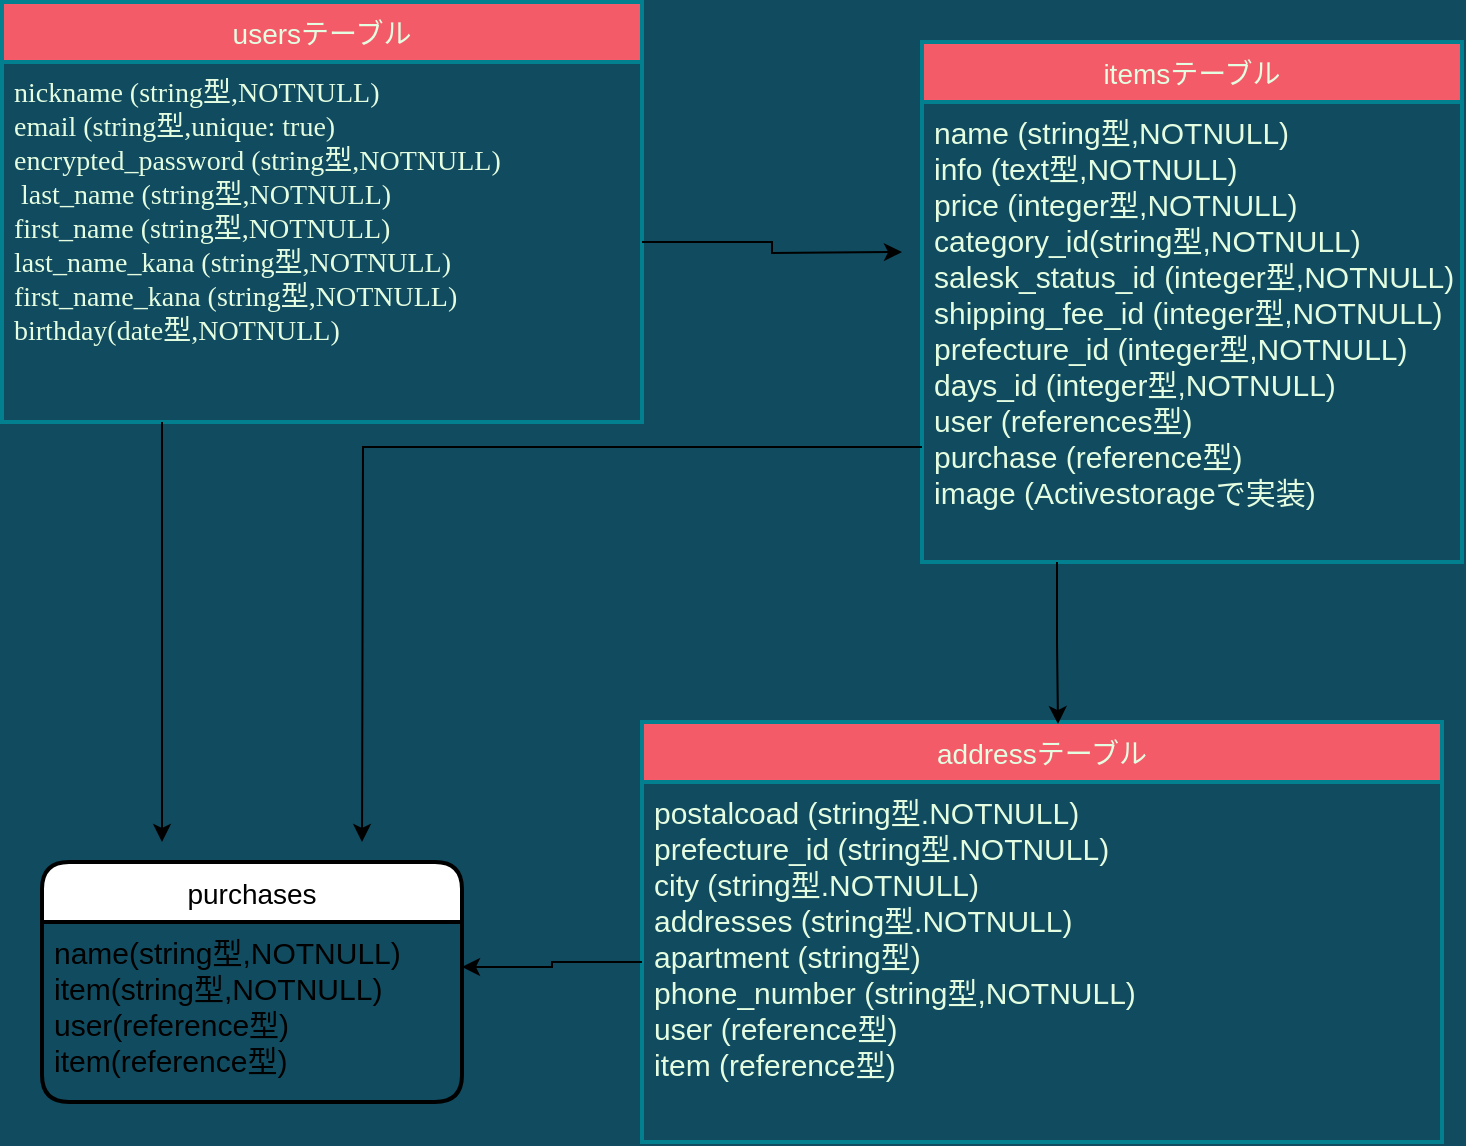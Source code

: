 <mxfile>
    <diagram id="mDkdT_pO1OSggjl2oEOC" name="ページ1">
        <mxGraphModel dx="1341" dy="527" grid="1" gridSize="10" guides="1" tooltips="1" connect="1" arrows="1" fold="1" page="1" pageScale="1" pageWidth="827" pageHeight="1169" background="#114B5F" math="0" shadow="0">
            <root>
                <mxCell id="0"/>
                <mxCell id="1" parent="0"/>
                <object label="usersテーブル" id="2">
                    <mxCell style="swimlane;childLayout=stackLayout;horizontal=1;startSize=30;horizontalStack=0;fontSize=14;fontStyle=0;strokeWidth=2;resizeParent=0;resizeLast=1;shadow=0;dashed=0;align=center;fillColor=#F45B69;strokeColor=#028090;fontColor=#E4FDE1;" parent="1" vertex="1">
                        <mxGeometry x="-710" y="80" width="320" height="210" as="geometry"/>
                    </mxCell>
                </object>
                <mxCell id="3" value="nickname (string型,NOTNULL)&#10;email (string型,unique: true)&#10;encrypted_password (string型,NOTNULL)&#10; last_name (string型,NOTNULL)&#10;first_name (string型,NOTNULL)&#10;last_name_kana (string型,NOTNULL)&#10;first_name_kana (string型,NOTNULL)&#10;birthday(date型,NOTNULL)" style="align=left;strokeColor=none;fillColor=none;spacingLeft=4;fontSize=14;verticalAlign=top;resizable=0;rotatable=0;part=1;fontFamily=Garamond;fontColor=#E4FDE1;" parent="2" vertex="1">
                    <mxGeometry y="30" width="320" height="180" as="geometry"/>
                </mxCell>
                <mxCell id="4" value="itemsテーブル" style="swimlane;childLayout=stackLayout;horizontal=1;startSize=30;horizontalStack=0;fontSize=14;fontStyle=0;strokeWidth=2;resizeParent=0;resizeLast=1;shadow=0;dashed=0;align=center;fillColor=#F45B69;strokeColor=#028090;fontColor=#E4FDE1;" parent="1" vertex="1">
                    <mxGeometry x="-250" y="100" width="270" height="260" as="geometry">
                        <mxRectangle x="-230" y="40" width="70" height="30" as="alternateBounds"/>
                    </mxGeometry>
                </mxCell>
                <mxCell id="5" value="name (string型,NOTNULL) &#10;info (text型,NOTNULL)&#10;price (integer型,NOTNULL)&#10;category_id(string型,NOTNULL)&#10;salesk_status_id (integer型,NOTNULL)&#10;shipping_fee_id (integer型,NOTNULL)&#10;prefecture_id (integer型,NOTNULL)&#10;days_id (integer型,NOTNULL)&#10;user (references型)&#10;purchase (reference型)&#10;image (Activestorageで実装)" style="align=left;strokeColor=none;fillColor=none;spacingLeft=4;fontSize=15;verticalAlign=top;resizable=0;rotatable=0;part=1;fontColor=#E4FDE1;" parent="4" vertex="1">
                    <mxGeometry y="30" width="270" height="230" as="geometry"/>
                </mxCell>
                <mxCell id="8" value="addressテーブル" style="swimlane;childLayout=stackLayout;horizontal=1;startSize=30;horizontalStack=0;fontSize=14;fontStyle=0;strokeWidth=2;resizeParent=0;resizeLast=1;shadow=0;dashed=0;align=center;fillColor=#F45B69;strokeColor=#028090;fontColor=#E4FDE1;" parent="1" vertex="1">
                    <mxGeometry x="-390" y="440" width="400" height="210" as="geometry"/>
                </mxCell>
                <mxCell id="9" value="postalcoad (string型.NOTNULL)&#10;prefecture_id (string型.NOTNULL)&#10;city (string型.NOTNULL)&#10;addresses (string型.NOTNULL)&#10;apartment (string型)&#10;phone_number (string型,NOTNULL)&#10;user (reference型)&#10;item (reference型)" style="align=left;strokeColor=none;fillColor=none;spacingLeft=4;fontSize=15;verticalAlign=top;resizable=0;rotatable=0;part=1;fontColor=#E4FDE1;" parent="8" vertex="1">
                    <mxGeometry y="30" width="400" height="180" as="geometry"/>
                </mxCell>
                <mxCell id="34" value=" purchases" style="swimlane;childLayout=stackLayout;horizontal=1;startSize=30;horizontalStack=0;rounded=1;fontSize=14;fontStyle=0;strokeWidth=2;resizeParent=0;resizeLast=1;shadow=0;dashed=0;align=center;" vertex="1" parent="1">
                    <mxGeometry x="-690" y="510" width="210" height="120" as="geometry"/>
                </mxCell>
                <mxCell id="35" value="name(string型,NOTNULL)&#10;item(string型,NOTNULL)&#10;user(reference型)&#10;item(reference型)" style="align=left;strokeColor=none;fillColor=none;spacingLeft=4;fontSize=15;verticalAlign=top;resizable=0;rotatable=0;part=1;" vertex="1" parent="34">
                    <mxGeometry y="30" width="210" height="90" as="geometry"/>
                </mxCell>
                <mxCell id="37" style="edgeStyle=orthogonalEdgeStyle;rounded=0;orthogonalLoop=1;jettySize=auto;html=1;exitX=0;exitY=0.5;exitDx=0;exitDy=0;entryX=1;entryY=0.25;entryDx=0;entryDy=0;fontSize=15;" edge="1" parent="1" source="9" target="35">
                    <mxGeometry relative="1" as="geometry"/>
                </mxCell>
                <mxCell id="38" style="edgeStyle=orthogonalEdgeStyle;rounded=0;orthogonalLoop=1;jettySize=auto;html=1;exitX=1;exitY=0.5;exitDx=0;exitDy=0;fontSize=15;" edge="1" parent="1" source="3">
                    <mxGeometry relative="1" as="geometry">
                        <mxPoint x="-260" y="205" as="targetPoint"/>
                    </mxGeometry>
                </mxCell>
                <mxCell id="39" style="edgeStyle=orthogonalEdgeStyle;rounded=0;orthogonalLoop=1;jettySize=auto;html=1;exitX=0.25;exitY=1;exitDx=0;exitDy=0;entryX=0.52;entryY=0.005;entryDx=0;entryDy=0;entryPerimeter=0;fontSize=15;" edge="1" parent="1" source="5" target="8">
                    <mxGeometry relative="1" as="geometry"/>
                </mxCell>
                <mxCell id="40" style="edgeStyle=orthogonalEdgeStyle;rounded=0;orthogonalLoop=1;jettySize=auto;html=1;exitX=0.25;exitY=1;exitDx=0;exitDy=0;fontSize=15;" edge="1" parent="1" source="3">
                    <mxGeometry relative="1" as="geometry">
                        <mxPoint x="-630" y="500" as="targetPoint"/>
                    </mxGeometry>
                </mxCell>
                <mxCell id="41" style="edgeStyle=orthogonalEdgeStyle;rounded=0;orthogonalLoop=1;jettySize=auto;html=1;exitX=0;exitY=0.75;exitDx=0;exitDy=0;fontSize=15;" edge="1" parent="1" source="5">
                    <mxGeometry relative="1" as="geometry">
                        <mxPoint x="-530" y="500" as="targetPoint"/>
                    </mxGeometry>
                </mxCell>
            </root>
        </mxGraphModel>
    </diagram>
</mxfile>